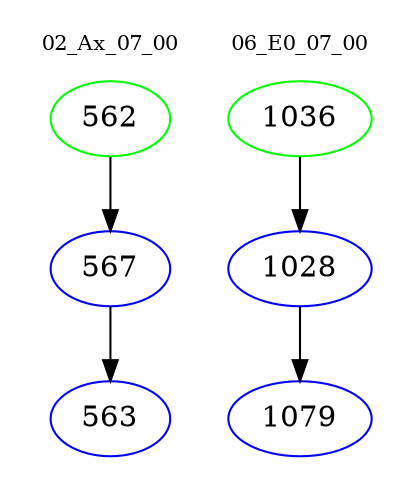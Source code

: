 digraph{
subgraph cluster_0 {
color = white
label = "02_Ax_07_00";
fontsize=10;
T0_562 [label="562", color="green"]
T0_562 -> T0_567 [color="black"]
T0_567 [label="567", color="blue"]
T0_567 -> T0_563 [color="black"]
T0_563 [label="563", color="blue"]
}
subgraph cluster_1 {
color = white
label = "06_E0_07_00";
fontsize=10;
T1_1036 [label="1036", color="green"]
T1_1036 -> T1_1028 [color="black"]
T1_1028 [label="1028", color="blue"]
T1_1028 -> T1_1079 [color="black"]
T1_1079 [label="1079", color="blue"]
}
}
